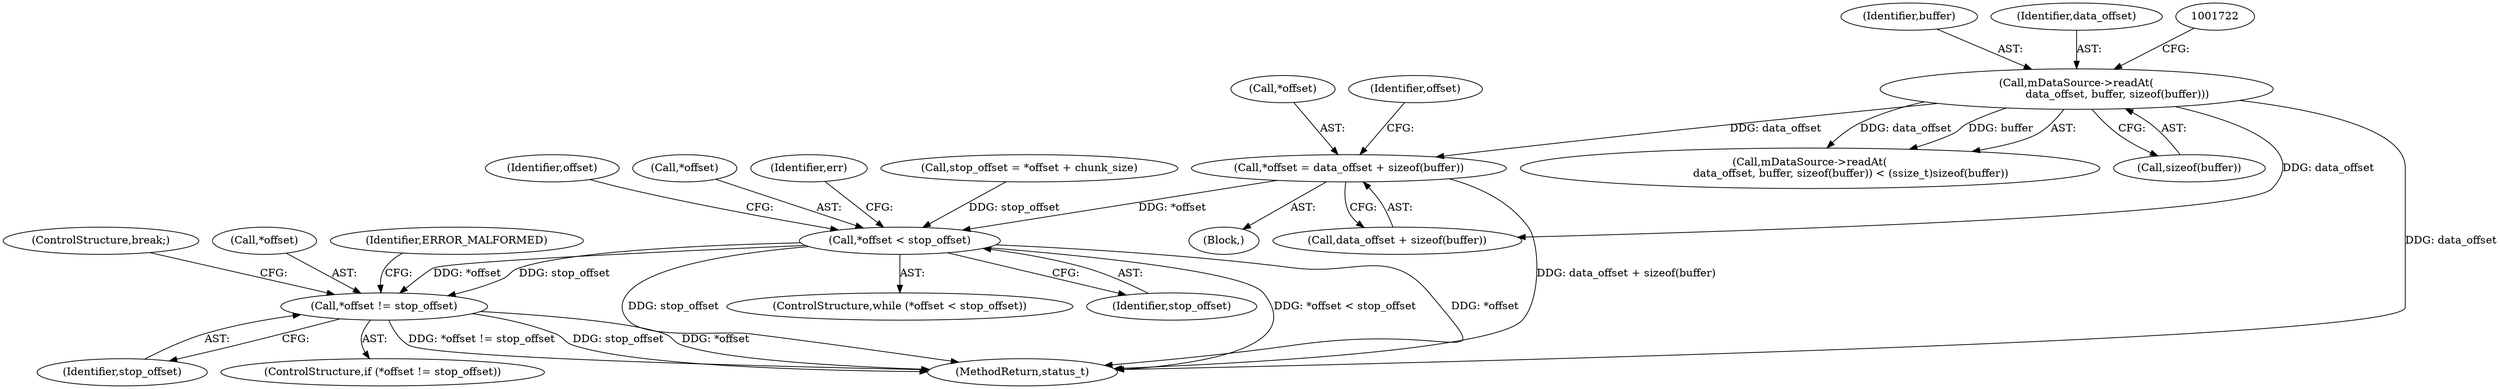 digraph "0_Android_e7142a0703bc93f75e213e96ebc19000022afed9@API" {
"1001802" [label="(Call,*offset = data_offset + sizeof(buffer))"];
"1001716" [label="(Call,mDataSource->readAt(\n                        data_offset, buffer, sizeof(buffer)))"];
"1001810" [label="(Call,*offset < stop_offset)"];
"1001831" [label="(Call,*offset != stop_offset)"];
"1001838" [label="(ControlStructure,break;)"];
"1001718" [label="(Identifier,buffer)"];
"1001817" [label="(Identifier,err)"];
"1001796" [label="(Call,stop_offset = *offset + chunk_size)"];
"1001717" [label="(Identifier,data_offset)"];
"1001699" [label="(Block,)"];
"1001715" [label="(Call,mDataSource->readAt(\n                        data_offset, buffer, sizeof(buffer)) < (ssize_t)sizeof(buffer))"];
"1001832" [label="(Call,*offset)"];
"1001834" [label="(Identifier,stop_offset)"];
"1001813" [label="(Identifier,stop_offset)"];
"1001837" [label="(Identifier,ERROR_MALFORMED)"];
"1001803" [label="(Call,*offset)"];
"1001831" [label="(Call,*offset != stop_offset)"];
"1001802" [label="(Call,*offset = data_offset + sizeof(buffer))"];
"1001719" [label="(Call,sizeof(buffer))"];
"1001805" [label="(Call,data_offset + sizeof(buffer))"];
"1001809" [label="(ControlStructure,while (*offset < stop_offset))"];
"1001830" [label="(ControlStructure,if (*offset != stop_offset))"];
"1003275" [label="(MethodReturn,status_t)"];
"1001812" [label="(Identifier,offset)"];
"1001833" [label="(Identifier,offset)"];
"1001811" [label="(Call,*offset)"];
"1001810" [label="(Call,*offset < stop_offset)"];
"1001716" [label="(Call,mDataSource->readAt(\n                        data_offset, buffer, sizeof(buffer)))"];
"1001802" -> "1001699"  [label="AST: "];
"1001802" -> "1001805"  [label="CFG: "];
"1001803" -> "1001802"  [label="AST: "];
"1001805" -> "1001802"  [label="AST: "];
"1001812" -> "1001802"  [label="CFG: "];
"1001802" -> "1003275"  [label="DDG: data_offset + sizeof(buffer)"];
"1001716" -> "1001802"  [label="DDG: data_offset"];
"1001802" -> "1001810"  [label="DDG: *offset"];
"1001716" -> "1001715"  [label="AST: "];
"1001716" -> "1001719"  [label="CFG: "];
"1001717" -> "1001716"  [label="AST: "];
"1001718" -> "1001716"  [label="AST: "];
"1001719" -> "1001716"  [label="AST: "];
"1001722" -> "1001716"  [label="CFG: "];
"1001716" -> "1003275"  [label="DDG: data_offset"];
"1001716" -> "1001715"  [label="DDG: data_offset"];
"1001716" -> "1001715"  [label="DDG: buffer"];
"1001716" -> "1001805"  [label="DDG: data_offset"];
"1001810" -> "1001809"  [label="AST: "];
"1001810" -> "1001813"  [label="CFG: "];
"1001811" -> "1001810"  [label="AST: "];
"1001813" -> "1001810"  [label="AST: "];
"1001817" -> "1001810"  [label="CFG: "];
"1001833" -> "1001810"  [label="CFG: "];
"1001810" -> "1003275"  [label="DDG: stop_offset"];
"1001810" -> "1003275"  [label="DDG: *offset"];
"1001810" -> "1003275"  [label="DDG: *offset < stop_offset"];
"1001796" -> "1001810"  [label="DDG: stop_offset"];
"1001810" -> "1001831"  [label="DDG: *offset"];
"1001810" -> "1001831"  [label="DDG: stop_offset"];
"1001831" -> "1001830"  [label="AST: "];
"1001831" -> "1001834"  [label="CFG: "];
"1001832" -> "1001831"  [label="AST: "];
"1001834" -> "1001831"  [label="AST: "];
"1001837" -> "1001831"  [label="CFG: "];
"1001838" -> "1001831"  [label="CFG: "];
"1001831" -> "1003275"  [label="DDG: *offset != stop_offset"];
"1001831" -> "1003275"  [label="DDG: stop_offset"];
"1001831" -> "1003275"  [label="DDG: *offset"];
}
